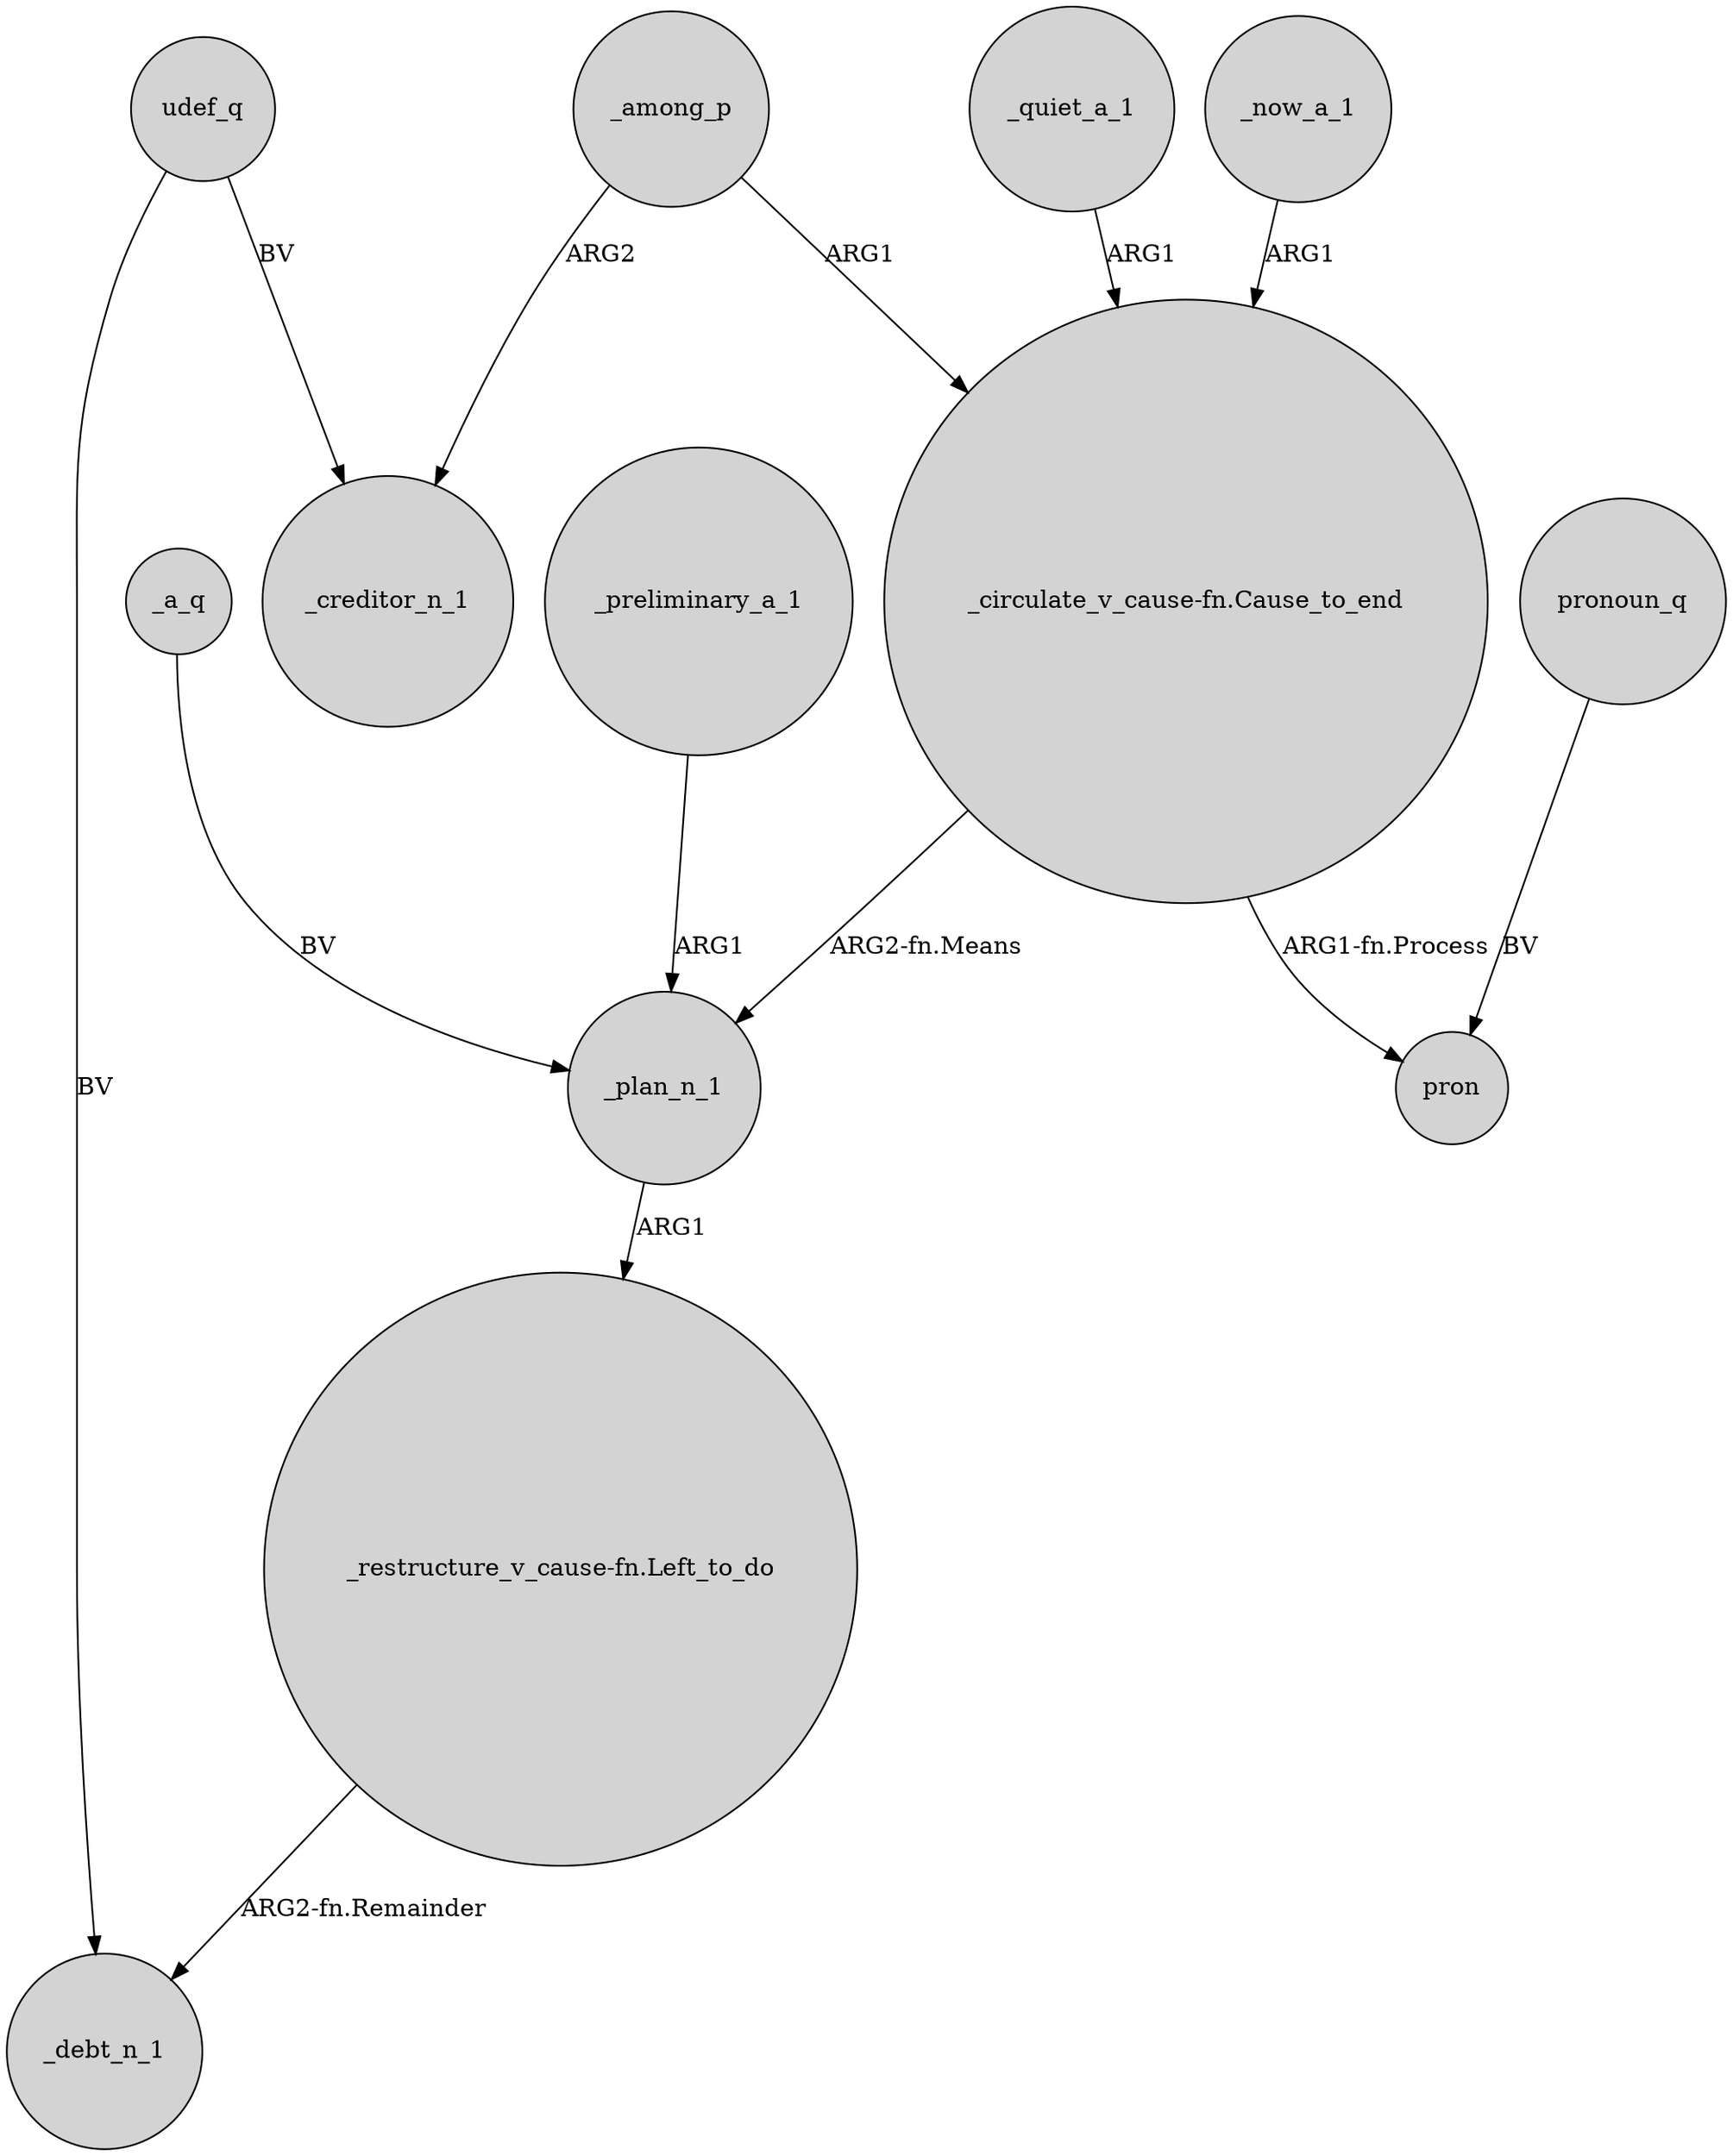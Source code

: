 digraph {
	node [shape=circle style=filled]
	_quiet_a_1 -> "_circulate_v_cause-fn.Cause_to_end" [label=ARG1]
	udef_q -> _debt_n_1 [label=BV]
	_among_p -> "_circulate_v_cause-fn.Cause_to_end" [label=ARG1]
	_preliminary_a_1 -> _plan_n_1 [label=ARG1]
	_a_q -> _plan_n_1 [label=BV]
	_plan_n_1 -> "_restructure_v_cause-fn.Left_to_do" [label=ARG1]
	udef_q -> _creditor_n_1 [label=BV]
	"_circulate_v_cause-fn.Cause_to_end" -> _plan_n_1 [label="ARG2-fn.Means"]
	"_circulate_v_cause-fn.Cause_to_end" -> pron [label="ARG1-fn.Process"]
	pronoun_q -> pron [label=BV]
	_among_p -> _creditor_n_1 [label=ARG2]
	_now_a_1 -> "_circulate_v_cause-fn.Cause_to_end" [label=ARG1]
	"_restructure_v_cause-fn.Left_to_do" -> _debt_n_1 [label="ARG2-fn.Remainder"]
}

